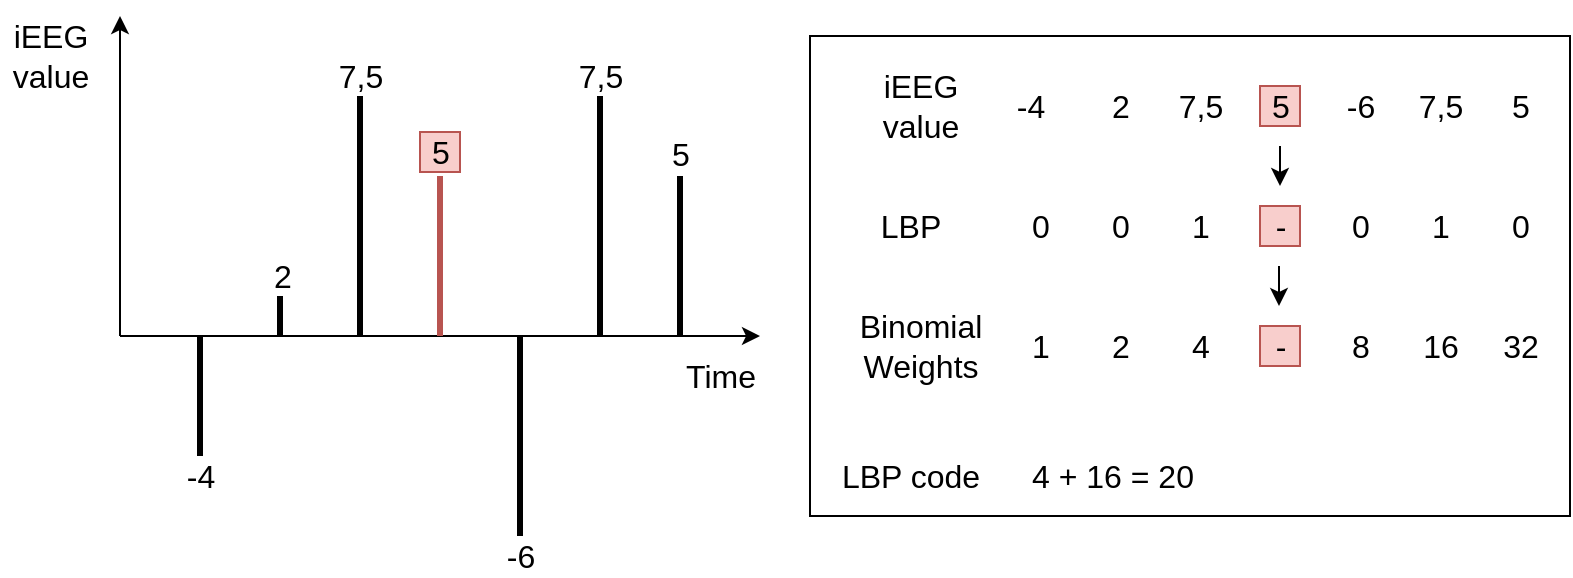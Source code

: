 <mxfile version="13.1.3" type="device"><diagram id="rg1pIxtiWDz_Qid2UCLv" name="Page-1"><mxGraphModel dx="1422" dy="904" grid="1" gridSize="10" guides="1" tooltips="1" connect="1" arrows="1" fold="1" page="1" pageScale="1" pageWidth="827" pageHeight="1169" math="0" shadow="0"><root><mxCell id="0"/><mxCell id="1" parent="0"/><mxCell id="WsCNkDnK4fgUp-oz0GUz-4" value="" style="endArrow=classic;html=1;" parent="1" edge="1"><mxGeometry width="50" height="50" relative="1" as="geometry"><mxPoint x="85" y="230" as="sourcePoint"/><mxPoint x="85" y="70" as="targetPoint"/></mxGeometry></mxCell><mxCell id="WsCNkDnK4fgUp-oz0GUz-5" value="" style="endArrow=classic;html=1;" parent="1" edge="1"><mxGeometry width="50" height="50" relative="1" as="geometry"><mxPoint x="85" y="230" as="sourcePoint"/><mxPoint x="405" y="230" as="targetPoint"/></mxGeometry></mxCell><mxCell id="WsCNkDnK4fgUp-oz0GUz-6" value="" style="endArrow=none;html=1;shadow=0;comic=0;jumpSize=6;strokeWidth=3;" parent="1" edge="1"><mxGeometry width="50" height="50" relative="1" as="geometry"><mxPoint x="325" y="230" as="sourcePoint"/><mxPoint x="325" y="110" as="targetPoint"/></mxGeometry></mxCell><mxCell id="WsCNkDnK4fgUp-oz0GUz-7" value="" style="endArrow=none;html=1;shadow=0;comic=0;jumpSize=6;strokeWidth=3;fillColor=#f8cecc;strokeColor=#b85450;" parent="1" edge="1"><mxGeometry width="50" height="50" relative="1" as="geometry"><mxPoint x="245" y="230" as="sourcePoint"/><mxPoint x="245" y="150" as="targetPoint"/></mxGeometry></mxCell><mxCell id="WsCNkDnK4fgUp-oz0GUz-8" value="" style="endArrow=none;html=1;shadow=0;comic=0;jumpSize=6;strokeWidth=3;" parent="1" edge="1"><mxGeometry width="50" height="50" relative="1" as="geometry"><mxPoint x="285" y="330" as="sourcePoint"/><mxPoint x="285" y="230" as="targetPoint"/></mxGeometry></mxCell><mxCell id="WsCNkDnK4fgUp-oz0GUz-9" value="" style="endArrow=none;html=1;shadow=0;comic=0;jumpSize=6;strokeWidth=3;" parent="1" edge="1"><mxGeometry width="50" height="50" relative="1" as="geometry"><mxPoint x="205" y="230" as="sourcePoint"/><mxPoint x="205" y="110" as="targetPoint"/></mxGeometry></mxCell><mxCell id="WsCNkDnK4fgUp-oz0GUz-10" value="" style="endArrow=none;html=1;shadow=0;comic=0;jumpSize=6;strokeWidth=3;" parent="1" edge="1"><mxGeometry width="50" height="50" relative="1" as="geometry"><mxPoint x="125" y="290" as="sourcePoint"/><mxPoint x="125" y="230" as="targetPoint"/></mxGeometry></mxCell><mxCell id="WsCNkDnK4fgUp-oz0GUz-11" value="" style="endArrow=none;html=1;shadow=0;comic=0;jumpSize=6;strokeWidth=3;" parent="1" edge="1"><mxGeometry width="50" height="50" relative="1" as="geometry"><mxPoint x="165" y="230" as="sourcePoint"/><mxPoint x="165" y="210" as="targetPoint"/></mxGeometry></mxCell><mxCell id="WsCNkDnK4fgUp-oz0GUz-12" value="" style="endArrow=none;html=1;shadow=0;comic=0;jumpSize=6;strokeWidth=3;" parent="1" edge="1"><mxGeometry width="50" height="50" relative="1" as="geometry"><mxPoint x="365" y="230" as="sourcePoint"/><mxPoint x="365" y="150" as="targetPoint"/></mxGeometry></mxCell><mxCell id="WsCNkDnK4fgUp-oz0GUz-16" value="Time" style="text;html=1;align=center;verticalAlign=middle;resizable=0;points=[];autosize=1;fontSize=16;" parent="1" vertex="1"><mxGeometry x="360" y="240" width="50" height="20" as="geometry"/></mxCell><mxCell id="WsCNkDnK4fgUp-oz0GUz-17" value="&lt;font style=&quot;font-size: 16px&quot;&gt;iEEG &lt;br&gt;value&lt;/font&gt;" style="text;html=1;align=center;verticalAlign=middle;resizable=0;points=[];autosize=1;fontSize=16;" parent="1" vertex="1"><mxGeometry x="25" y="70" width="50" height="40" as="geometry"/></mxCell><mxCell id="WsCNkDnK4fgUp-oz0GUz-19" value="-4" style="text;html=1;align=center;verticalAlign=middle;resizable=0;points=[];autosize=1;fontSize=16;" parent="1" vertex="1"><mxGeometry x="525" y="105" width="30" height="20" as="geometry"/></mxCell><mxCell id="WsCNkDnK4fgUp-oz0GUz-21" value="2" style="text;html=1;align=center;verticalAlign=middle;resizable=0;points=[];autosize=1;fontSize=16;" parent="1" vertex="1"><mxGeometry x="575" y="105" width="20" height="20" as="geometry"/></mxCell><mxCell id="WsCNkDnK4fgUp-oz0GUz-22" value="7,5" style="text;html=1;align=center;verticalAlign=middle;resizable=0;points=[];autosize=1;fontSize=16;" parent="1" vertex="1"><mxGeometry x="605" y="105" width="40" height="20" as="geometry"/></mxCell><mxCell id="WsCNkDnK4fgUp-oz0GUz-25" value="5" style="text;html=1;align=center;verticalAlign=middle;resizable=0;points=[];autosize=1;fontSize=16;fillColor=#f8cecc;strokeColor=#b85450;" parent="1" vertex="1"><mxGeometry x="655" y="105" width="20" height="20" as="geometry"/></mxCell><mxCell id="WsCNkDnK4fgUp-oz0GUz-26" value="-6" style="text;html=1;align=center;verticalAlign=middle;resizable=0;points=[];autosize=1;fontSize=16;" parent="1" vertex="1"><mxGeometry x="690" y="105" width="30" height="20" as="geometry"/></mxCell><mxCell id="WsCNkDnK4fgUp-oz0GUz-27" value="7,5" style="text;html=1;align=center;verticalAlign=middle;resizable=0;points=[];autosize=1;fontSize=16;" parent="1" vertex="1"><mxGeometry x="725" y="105" width="40" height="20" as="geometry"/></mxCell><mxCell id="WsCNkDnK4fgUp-oz0GUz-28" value="5" style="text;html=1;align=center;verticalAlign=middle;resizable=0;points=[];autosize=1;fontSize=16;" parent="1" vertex="1"><mxGeometry x="775" y="105" width="20" height="20" as="geometry"/></mxCell><mxCell id="WsCNkDnK4fgUp-oz0GUz-29" value="0" style="text;html=1;align=center;verticalAlign=middle;resizable=0;points=[];autosize=1;fontSize=16;" parent="1" vertex="1"><mxGeometry x="535" y="165" width="20" height="20" as="geometry"/></mxCell><mxCell id="WsCNkDnK4fgUp-oz0GUz-30" value="0" style="text;html=1;align=center;verticalAlign=middle;resizable=0;points=[];autosize=1;fontSize=16;" parent="1" vertex="1"><mxGeometry x="575" y="165" width="20" height="20" as="geometry"/></mxCell><mxCell id="WsCNkDnK4fgUp-oz0GUz-31" value="1" style="text;html=1;align=center;verticalAlign=middle;resizable=0;points=[];autosize=1;fontSize=16;" parent="1" vertex="1"><mxGeometry x="615" y="165" width="20" height="20" as="geometry"/></mxCell><mxCell id="WsCNkDnK4fgUp-oz0GUz-32" value="-" style="text;html=1;align=center;verticalAlign=middle;resizable=0;points=[];autosize=1;fontSize=16;fillColor=#f8cecc;strokeColor=#b85450;" parent="1" vertex="1"><mxGeometry x="655" y="165" width="20" height="20" as="geometry"/></mxCell><mxCell id="WsCNkDnK4fgUp-oz0GUz-33" value="0" style="text;html=1;align=center;verticalAlign=middle;resizable=0;points=[];autosize=1;fontSize=16;" parent="1" vertex="1"><mxGeometry x="695" y="165" width="20" height="20" as="geometry"/></mxCell><mxCell id="WsCNkDnK4fgUp-oz0GUz-34" value="1" style="text;html=1;align=center;verticalAlign=middle;resizable=0;points=[];autosize=1;fontSize=16;" parent="1" vertex="1"><mxGeometry x="735" y="165" width="20" height="20" as="geometry"/></mxCell><mxCell id="WsCNkDnK4fgUp-oz0GUz-35" value="0" style="text;html=1;align=center;verticalAlign=middle;resizable=0;points=[];autosize=1;fontSize=16;" parent="1" vertex="1"><mxGeometry x="775" y="165" width="20" height="20" as="geometry"/></mxCell><mxCell id="WsCNkDnK4fgUp-oz0GUz-36" value="" style="endArrow=classic;html=1;shadow=0;strokeWidth=1;fontSize=16;" parent="1" edge="1"><mxGeometry width="50" height="50" relative="1" as="geometry"><mxPoint x="665" y="135" as="sourcePoint"/><mxPoint x="665" y="155" as="targetPoint"/></mxGeometry></mxCell><mxCell id="WsCNkDnK4fgUp-oz0GUz-37" value="iEEG &lt;br&gt;value" style="text;html=1;align=center;verticalAlign=middle;resizable=0;points=[];autosize=1;fontSize=16;" parent="1" vertex="1"><mxGeometry x="460" y="95" width="50" height="40" as="geometry"/></mxCell><mxCell id="WsCNkDnK4fgUp-oz0GUz-38" value="LBP" style="text;html=1;align=center;verticalAlign=middle;resizable=0;points=[];autosize=1;fontSize=16;" parent="1" vertex="1"><mxGeometry x="455" y="165" width="50" height="20" as="geometry"/></mxCell><mxCell id="WsCNkDnK4fgUp-oz0GUz-39" value="1" style="text;html=1;align=center;verticalAlign=middle;resizable=0;points=[];autosize=1;fontSize=16;" parent="1" vertex="1"><mxGeometry x="535" y="225" width="20" height="20" as="geometry"/></mxCell><mxCell id="WsCNkDnK4fgUp-oz0GUz-40" value="2" style="text;html=1;align=center;verticalAlign=middle;resizable=0;points=[];autosize=1;fontSize=16;" parent="1" vertex="1"><mxGeometry x="575" y="225" width="20" height="20" as="geometry"/></mxCell><mxCell id="WsCNkDnK4fgUp-oz0GUz-41" value="4" style="text;html=1;align=center;verticalAlign=middle;resizable=0;points=[];autosize=1;fontSize=16;" parent="1" vertex="1"><mxGeometry x="615" y="225" width="20" height="20" as="geometry"/></mxCell><mxCell id="WsCNkDnK4fgUp-oz0GUz-42" value="-" style="text;html=1;align=center;verticalAlign=middle;resizable=0;points=[];autosize=1;fontSize=16;fillColor=#f8cecc;strokeColor=#b85450;" parent="1" vertex="1"><mxGeometry x="655" y="225" width="20" height="20" as="geometry"/></mxCell><mxCell id="WsCNkDnK4fgUp-oz0GUz-43" value="8" style="text;html=1;align=center;verticalAlign=middle;resizable=0;points=[];autosize=1;fontSize=16;" parent="1" vertex="1"><mxGeometry x="695" y="225" width="20" height="20" as="geometry"/></mxCell><mxCell id="WsCNkDnK4fgUp-oz0GUz-44" value="16" style="text;html=1;align=center;verticalAlign=middle;resizable=0;points=[];autosize=1;fontSize=16;" parent="1" vertex="1"><mxGeometry x="730" y="225" width="30" height="20" as="geometry"/></mxCell><mxCell id="WsCNkDnK4fgUp-oz0GUz-45" value="32" style="text;html=1;align=center;verticalAlign=middle;resizable=0;points=[];autosize=1;fontSize=16;" parent="1" vertex="1"><mxGeometry x="770" y="225" width="30" height="20" as="geometry"/></mxCell><mxCell id="WsCNkDnK4fgUp-oz0GUz-46" value="" style="endArrow=classic;html=1;shadow=0;strokeWidth=1;fontSize=16;" parent="1" edge="1"><mxGeometry width="50" height="50" relative="1" as="geometry"><mxPoint x="664.5" y="195" as="sourcePoint"/><mxPoint x="664.5" y="215" as="targetPoint"/></mxGeometry></mxCell><mxCell id="WsCNkDnK4fgUp-oz0GUz-47" value="Binomial &lt;br&gt;Weights" style="text;html=1;align=center;verticalAlign=middle;resizable=0;points=[];autosize=1;fontSize=16;" parent="1" vertex="1"><mxGeometry x="445" y="215" width="80" height="40" as="geometry"/></mxCell><mxCell id="WsCNkDnK4fgUp-oz0GUz-48" value="LBP code" style="text;html=1;align=center;verticalAlign=middle;resizable=0;points=[];autosize=1;fontSize=16;" parent="1" vertex="1"><mxGeometry x="440" y="290" width="80" height="20" as="geometry"/></mxCell><mxCell id="WsCNkDnK4fgUp-oz0GUz-49" value="4 + 16 = 20" style="text;html=1;align=center;verticalAlign=middle;resizable=0;points=[];autosize=1;fontSize=16;" parent="1" vertex="1"><mxGeometry x="531" y="290" width="100" height="20" as="geometry"/></mxCell><mxCell id="WsCNkDnK4fgUp-oz0GUz-50" value="-4" style="text;html=1;align=center;verticalAlign=middle;resizable=0;points=[];autosize=1;fontSize=16;" parent="1" vertex="1"><mxGeometry x="110" y="290" width="30" height="20" as="geometry"/></mxCell><mxCell id="WsCNkDnK4fgUp-oz0GUz-51" value="2" style="text;html=1;align=center;verticalAlign=middle;resizable=0;points=[];autosize=1;fontSize=16;" parent="1" vertex="1"><mxGeometry x="156" y="190" width="20" height="20" as="geometry"/></mxCell><mxCell id="WsCNkDnK4fgUp-oz0GUz-52" value="7,5" style="text;html=1;align=center;verticalAlign=middle;resizable=0;points=[];autosize=1;fontSize=16;" parent="1" vertex="1"><mxGeometry x="185" y="90" width="40" height="20" as="geometry"/></mxCell><mxCell id="WsCNkDnK4fgUp-oz0GUz-53" value="5" style="text;html=1;align=center;verticalAlign=middle;resizable=0;points=[];autosize=1;fontSize=16;fillColor=#f8cecc;strokeColor=#b85450;" parent="1" vertex="1"><mxGeometry x="235" y="128" width="20" height="20" as="geometry"/></mxCell><mxCell id="WsCNkDnK4fgUp-oz0GUz-54" value="-6" style="text;html=1;align=center;verticalAlign=middle;resizable=0;points=[];autosize=1;fontSize=16;" parent="1" vertex="1"><mxGeometry x="270" y="330" width="30" height="20" as="geometry"/></mxCell><mxCell id="WsCNkDnK4fgUp-oz0GUz-55" value="7,5" style="text;html=1;align=center;verticalAlign=middle;resizable=0;points=[];autosize=1;fontSize=16;" parent="1" vertex="1"><mxGeometry x="305" y="90" width="40" height="20" as="geometry"/></mxCell><mxCell id="WsCNkDnK4fgUp-oz0GUz-56" value="5" style="text;html=1;align=center;verticalAlign=middle;resizable=0;points=[];autosize=1;fontSize=16;" parent="1" vertex="1"><mxGeometry x="355" y="129" width="20" height="20" as="geometry"/></mxCell><mxCell id="WsCNkDnK4fgUp-oz0GUz-57" value="" style="rounded=0;whiteSpace=wrap;html=1;strokeColor=#000000;strokeWidth=1;fillColor=none;fontSize=16;" parent="1" vertex="1"><mxGeometry x="430" y="80" width="380" height="240" as="geometry"/></mxCell></root></mxGraphModel></diagram></mxfile>